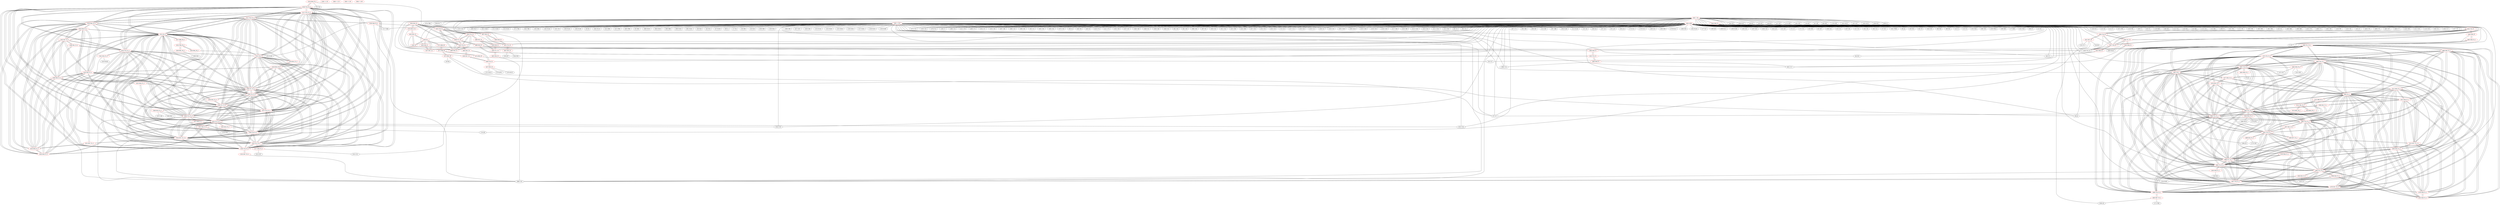 graph {
	434 [label="(434) R35_T2" color=red]
	455 [label="(455) T16_T1"]
	454 [label="(454) T15_T1"]
	469 [label="(469) R35_T1"]
	453 [label="(453) T14_T1"]
	456 [label="(456) T17_T1"]
	470 [label="(470) R35_T2_T"]
	435 [label="(435) R52_T1" color=red]
	438 [label="(438) D2"]
	439 [label="(439) C8"]
	470 [label="(470) R35_T2_T"]
	433 [label="(433) T22_T1"]
	436 [label="(436) R58_T1" color=red]
	437 [label="(437) R57_T1"]
	438 [label="(438) D2"]
	437 [label="(437) R57_T1" color=red]
	436 [label="(436) R58_T1"]
	438 [label="(438) D2"]
	438 [label="(438) D2" color=red]
	435 [label="(435) R52_T1"]
	439 [label="(439) C8"]
	436 [label="(436) R58_T1"]
	437 [label="(437) R57_T1"]
	473 [label="(473) R80_P3"]
	439 [label="(439) C8" color=red]
	438 [label="(438) D2"]
	435 [label="(435) R52_T1"]
	440 [label="(440) R36_T2" color=red]
	7 [label="(7) F3"]
	485 [label="(485) R39_T2_2"]
	445 [label="(445) T18_T2"]
	441 [label="(441) R37_T2" color=red]
	18 [label="(18) R3"]
	57 [label="(57) U1"]
	23 [label="(23) C11"]
	58 [label="(58) J5"]
	446 [label="(446) T19_T2"]
	442 [label="(442) R38_T2" color=red]
	40 [label="(40) U2"]
	44 [label="(44) R21"]
	447 [label="(447) T20_T2"]
	443 [label="(443) R39_T2" color=red]
	401 [label="(401) U17"]
	430 [label="(430) R145"]
	448 [label="(448) T21_T2"]
	444 [label="(444) R40_T2" color=red]
	433 [label="(433) T22_T1"]
	446 [label="(446) T19_T2"]
	445 [label="(445) T18_T2"]
	448 [label="(448) T21_T2"]
	447 [label="(447) T20_T2"]
	445 [label="(445) T18_T2" color=red]
	433 [label="(433) T22_T1"]
	446 [label="(446) T19_T2"]
	444 [label="(444) R40_T2"]
	448 [label="(448) T21_T2"]
	447 [label="(447) T20_T2"]
	440 [label="(440) R36_T2"]
	446 [label="(446) T19_T2" color=red]
	433 [label="(433) T22_T1"]
	445 [label="(445) T18_T2"]
	444 [label="(444) R40_T2"]
	448 [label="(448) T21_T2"]
	447 [label="(447) T20_T2"]
	441 [label="(441) R37_T2"]
	447 [label="(447) T20_T2" color=red]
	433 [label="(433) T22_T1"]
	446 [label="(446) T19_T2"]
	445 [label="(445) T18_T2"]
	444 [label="(444) R40_T2"]
	448 [label="(448) T21_T2"]
	442 [label="(442) R38_T2"]
	448 [label="(448) T21_T2" color=red]
	433 [label="(433) T22_T1"]
	446 [label="(446) T19_T2"]
	445 [label="(445) T18_T2"]
	444 [label="(444) R40_T2"]
	447 [label="(447) T20_T2"]
	443 [label="(443) R39_T2"]
	449 [label="(449) T10_T1" color=red]
	457 [label="(457) R23_T1"]
	465 [label="(465) R31_T1"]
	458 [label="(458) R27_T1"]
	450 [label="(450) T11_T1" color=red]
	462 [label="(462) R24_T1"]
	466 [label="(466) R32_T1"]
	459 [label="(459) R28_T1"]
	451 [label="(451) T12_T1" color=red]
	467 [label="(467) R33_T1"]
	460 [label="(460) R29_T1"]
	461 [label="(461) R25_T1"]
	452 [label="(452) T13_T1" color=red]
	464 [label="(464) R30_T1"]
	468 [label="(468) R34_T1"]
	463 [label="(463) R26_T1"]
	453 [label="(453) T14_T1" color=red]
	455 [label="(455) T16_T1"]
	454 [label="(454) T15_T1"]
	469 [label="(469) R35_T1"]
	456 [label="(456) T17_T1"]
	434 [label="(434) R35_T2"]
	465 [label="(465) R31_T1"]
	454 [label="(454) T15_T1" color=red]
	455 [label="(455) T16_T1"]
	469 [label="(469) R35_T1"]
	453 [label="(453) T14_T1"]
	456 [label="(456) T17_T1"]
	434 [label="(434) R35_T2"]
	466 [label="(466) R32_T1"]
	455 [label="(455) T16_T1" color=red]
	454 [label="(454) T15_T1"]
	469 [label="(469) R35_T1"]
	453 [label="(453) T14_T1"]
	456 [label="(456) T17_T1"]
	434 [label="(434) R35_T2"]
	467 [label="(467) R33_T1"]
	456 [label="(456) T17_T1" color=red]
	455 [label="(455) T16_T1"]
	454 [label="(454) T15_T1"]
	469 [label="(469) R35_T1"]
	453 [label="(453) T14_T1"]
	434 [label="(434) R35_T2"]
	468 [label="(468) R34_T1"]
	457 [label="(457) R23_T1" color=red]
	270 [label="(270) R122"]
	271 [label="(271) R125"]
	273 [label="(273) JP12"]
	449 [label="(449) T10_T1"]
	458 [label="(458) R27_T1" color=red]
	449 [label="(449) T10_T1"]
	465 [label="(465) R31_T1"]
	459 [label="(459) R28_T1" color=red]
	466 [label="(466) R32_T1"]
	450 [label="(450) T11_T1"]
	460 [label="(460) R29_T1" color=red]
	467 [label="(467) R33_T1"]
	451 [label="(451) T12_T1"]
	461 [label="(461) R25_T1" color=red]
	250 [label="(250) JP7"]
	244 [label="(244) R55"]
	451 [label="(451) T12_T1"]
	462 [label="(462) R24_T1" color=red]
	368 [label="(368) U16"]
	450 [label="(450) T11_T1"]
	463 [label="(463) R26_T1" color=red]
	398 [label="(398) U14"]
	401 [label="(401) U17"]
	452 [label="(452) T13_T1"]
	464 [label="(464) R30_T1" color=red]
	468 [label="(468) R34_T1"]
	452 [label="(452) T13_T1"]
	465 [label="(465) R31_T1" color=red]
	449 [label="(449) T10_T1"]
	458 [label="(458) R27_T1"]
	453 [label="(453) T14_T1"]
	466 [label="(466) R32_T1" color=red]
	454 [label="(454) T15_T1"]
	459 [label="(459) R28_T1"]
	450 [label="(450) T11_T1"]
	467 [label="(467) R33_T1" color=red]
	455 [label="(455) T16_T1"]
	460 [label="(460) R29_T1"]
	451 [label="(451) T12_T1"]
	468 [label="(468) R34_T1" color=red]
	456 [label="(456) T17_T1"]
	464 [label="(464) R30_T1"]
	452 [label="(452) T13_T1"]
	469 [label="(469) R35_T1" color=red]
	455 [label="(455) T16_T1"]
	454 [label="(454) T15_T1"]
	453 [label="(453) T14_T1"]
	456 [label="(456) T17_T1"]
	434 [label="(434) R35_T2"]
	470 [label="(470) R35_T2_T" color=red]
	435 [label="(435) R52_T1"]
	433 [label="(433) T22_T1"]
	434 [label="(434) R35_T2"]
	471 [label="(471) T80_P3" color=red]
	472 [label="(472) R81_P3"]
	474 [label="(474) R82_P3"]
	473 [label="(473) R80_P3"]
	472 [label="(472) R81_P3" color=red]
	58 [label="(58) J5"]
	19 [label="(19) R4"]
	57 [label="(57) U1"]
	471 [label="(471) T80_P3"]
	473 [label="(473) R80_P3" color=red]
	438 [label="(438) D2"]
	471 [label="(471) T80_P3"]
	474 [label="(474) R82_P3" color=red]
	24 [label="(24) C12"]
	471 [label="(471) T80_P3"]
	475 [label="(475) T22_T1_2" color=red]
	489 [label="(489) T20_T2_2"]
	487 [label="(487) T18_T2_2"]
	488 [label="(488) T19_T2_2"]
	490 [label="(490) T21_T2_2"]
	479 [label="(479) R57_T1_2"]
	480 [label="(480) D2_2"]
	492 [label="(492) T11_T1_2"]
	497 [label="(497) T16_T1_2"]
	498 [label="(498) T17_T1_2"]
	491 [label="(491) T10_T1_2"]
	493 [label="(493) T12_T1_2"]
	494 [label="(494) T13_T1_2"]
	495 [label="(495) T14_T1_2"]
	496 [label="(496) T15_T1_2"]
	481 [label="(481) C8_2"]
	486 [label="(486) R40_T2_2"]
	477 [label="(477) R52_T1_2"]
	476 [label="(476) R35_T2_2"]
	476 [label="(476) R35_T2_2" color=red]
	497 [label="(497) T16_T1_2"]
	496 [label="(496) T15_T1_2"]
	511 [label="(511) R35_T1_2"]
	495 [label="(495) T14_T1_2"]
	498 [label="(498) T17_T1_2"]
	477 [label="(477) R52_T1_2"]
	475 [label="(475) T22_T1_2"]
	477 [label="(477) R52_T1_2" color=red]
	480 [label="(480) D2_2"]
	481 [label="(481) C8_2"]
	476 [label="(476) R35_T2_2"]
	475 [label="(475) T22_T1_2"]
	478 [label="(478) R58_T1_2" color=red]
	479 [label="(479) R57_T1_2"]
	480 [label="(480) D2_2"]
	502 [label="(502) R29_T1_2"]
	511 [label="(511) R35_T1_2"]
	486 [label="(486) R40_T2_2"]
	506 [label="(506) R30_T1_2"]
	512 [label="(512) R27_T1_T_2"]
	501 [label="(501) R28_T1_2"]
	479 [label="(479) R57_T1_2" color=red]
	489 [label="(489) T20_T2_2"]
	487 [label="(487) T18_T2_2"]
	488 [label="(488) T19_T2_2"]
	490 [label="(490) T21_T2_2"]
	475 [label="(475) T22_T1_2"]
	480 [label="(480) D2_2"]
	492 [label="(492) T11_T1_2"]
	497 [label="(497) T16_T1_2"]
	498 [label="(498) T17_T1_2"]
	491 [label="(491) T10_T1_2"]
	493 [label="(493) T12_T1_2"]
	494 [label="(494) T13_T1_2"]
	495 [label="(495) T14_T1_2"]
	496 [label="(496) T15_T1_2"]
	481 [label="(481) C8_2"]
	478 [label="(478) R58_T1_2"]
	480 [label="(480) D2_2" color=red]
	489 [label="(489) T20_T2_2"]
	487 [label="(487) T18_T2_2"]
	488 [label="(488) T19_T2_2"]
	490 [label="(490) T21_T2_2"]
	479 [label="(479) R57_T1_2"]
	475 [label="(475) T22_T1_2"]
	492 [label="(492) T11_T1_2"]
	497 [label="(497) T16_T1_2"]
	498 [label="(498) T17_T1_2"]
	491 [label="(491) T10_T1_2"]
	493 [label="(493) T12_T1_2"]
	494 [label="(494) T13_T1_2"]
	495 [label="(495) T14_T1_2"]
	496 [label="(496) T15_T1_2"]
	481 [label="(481) C8_2"]
	477 [label="(477) R52_T1_2"]
	478 [label="(478) R58_T1_2"]
	502 [label="(502) R29_T1_2"]
	511 [label="(511) R35_T1_2"]
	486 [label="(486) R40_T2_2"]
	506 [label="(506) R30_T1_2"]
	512 [label="(512) R27_T1_T_2"]
	501 [label="(501) R28_T1_2"]
	515 [label="(515) R80_P3_2"]
	481 [label="(481) C8_2" color=red]
	489 [label="(489) T20_T2_2"]
	487 [label="(487) T18_T2_2"]
	488 [label="(488) T19_T2_2"]
	490 [label="(490) T21_T2_2"]
	479 [label="(479) R57_T1_2"]
	475 [label="(475) T22_T1_2"]
	480 [label="(480) D2_2"]
	492 [label="(492) T11_T1_2"]
	497 [label="(497) T16_T1_2"]
	498 [label="(498) T17_T1_2"]
	491 [label="(491) T10_T1_2"]
	493 [label="(493) T12_T1_2"]
	494 [label="(494) T13_T1_2"]
	495 [label="(495) T14_T1_2"]
	496 [label="(496) T15_T1_2"]
	477 [label="(477) R52_T1_2"]
	482 [label="(482) R36_T2_2" color=red]
	75 [label="(75) J3"]
	487 [label="(487) T18_T2_2"]
	483 [label="(483) R37_T2_2" color=red]
	171 [label="(171) TH5"]
	208 [label="(208) Q3"]
	488 [label="(488) T19_T2_2"]
	484 [label="(484) R38_T2_2" color=red]
	141 [label="(141) D20"]
	150 [label="(150) R157"]
	137 [label="(137) IC2"]
	368 [label="(368) U16"]
	489 [label="(489) T20_T2_2"]
	485 [label="(485) R39_T2_2" color=red]
	7 [label="(7) F3"]
	440 [label="(440) R36_T2"]
	490 [label="(490) T21_T2_2"]
	486 [label="(486) R40_T2_2" color=red]
	502 [label="(502) R29_T1_2"]
	511 [label="(511) R35_T1_2"]
	506 [label="(506) R30_T1_2"]
	480 [label="(480) D2_2"]
	478 [label="(478) R58_T1_2"]
	512 [label="(512) R27_T1_T_2"]
	501 [label="(501) R28_T1_2"]
	475 [label="(475) T22_T1_2"]
	488 [label="(488) T19_T2_2"]
	487 [label="(487) T18_T2_2"]
	490 [label="(490) T21_T2_2"]
	489 [label="(489) T20_T2_2"]
	487 [label="(487) T18_T2_2" color=red]
	489 [label="(489) T20_T2_2"]
	488 [label="(488) T19_T2_2"]
	490 [label="(490) T21_T2_2"]
	479 [label="(479) R57_T1_2"]
	475 [label="(475) T22_T1_2"]
	480 [label="(480) D2_2"]
	492 [label="(492) T11_T1_2"]
	497 [label="(497) T16_T1_2"]
	498 [label="(498) T17_T1_2"]
	491 [label="(491) T10_T1_2"]
	493 [label="(493) T12_T1_2"]
	494 [label="(494) T13_T1_2"]
	495 [label="(495) T14_T1_2"]
	496 [label="(496) T15_T1_2"]
	481 [label="(481) C8_2"]
	486 [label="(486) R40_T2_2"]
	482 [label="(482) R36_T2_2"]
	488 [label="(488) T19_T2_2" color=red]
	489 [label="(489) T20_T2_2"]
	487 [label="(487) T18_T2_2"]
	490 [label="(490) T21_T2_2"]
	479 [label="(479) R57_T1_2"]
	475 [label="(475) T22_T1_2"]
	480 [label="(480) D2_2"]
	492 [label="(492) T11_T1_2"]
	497 [label="(497) T16_T1_2"]
	498 [label="(498) T17_T1_2"]
	491 [label="(491) T10_T1_2"]
	493 [label="(493) T12_T1_2"]
	494 [label="(494) T13_T1_2"]
	495 [label="(495) T14_T1_2"]
	496 [label="(496) T15_T1_2"]
	481 [label="(481) C8_2"]
	486 [label="(486) R40_T2_2"]
	483 [label="(483) R37_T2_2"]
	489 [label="(489) T20_T2_2" color=red]
	487 [label="(487) T18_T2_2"]
	488 [label="(488) T19_T2_2"]
	490 [label="(490) T21_T2_2"]
	479 [label="(479) R57_T1_2"]
	475 [label="(475) T22_T1_2"]
	480 [label="(480) D2_2"]
	492 [label="(492) T11_T1_2"]
	497 [label="(497) T16_T1_2"]
	498 [label="(498) T17_T1_2"]
	491 [label="(491) T10_T1_2"]
	493 [label="(493) T12_T1_2"]
	494 [label="(494) T13_T1_2"]
	495 [label="(495) T14_T1_2"]
	496 [label="(496) T15_T1_2"]
	481 [label="(481) C8_2"]
	486 [label="(486) R40_T2_2"]
	484 [label="(484) R38_T2_2"]
	490 [label="(490) T21_T2_2" color=red]
	489 [label="(489) T20_T2_2"]
	487 [label="(487) T18_T2_2"]
	488 [label="(488) T19_T2_2"]
	479 [label="(479) R57_T1_2"]
	475 [label="(475) T22_T1_2"]
	480 [label="(480) D2_2"]
	492 [label="(492) T11_T1_2"]
	497 [label="(497) T16_T1_2"]
	498 [label="(498) T17_T1_2"]
	491 [label="(491) T10_T1_2"]
	493 [label="(493) T12_T1_2"]
	494 [label="(494) T13_T1_2"]
	495 [label="(495) T14_T1_2"]
	496 [label="(496) T15_T1_2"]
	481 [label="(481) C8_2"]
	486 [label="(486) R40_T2_2"]
	485 [label="(485) R39_T2_2"]
	491 [label="(491) T10_T1_2" color=red]
	489 [label="(489) T20_T2_2"]
	487 [label="(487) T18_T2_2"]
	488 [label="(488) T19_T2_2"]
	490 [label="(490) T21_T2_2"]
	479 [label="(479) R57_T1_2"]
	475 [label="(475) T22_T1_2"]
	480 [label="(480) D2_2"]
	492 [label="(492) T11_T1_2"]
	497 [label="(497) T16_T1_2"]
	498 [label="(498) T17_T1_2"]
	493 [label="(493) T12_T1_2"]
	494 [label="(494) T13_T1_2"]
	495 [label="(495) T14_T1_2"]
	496 [label="(496) T15_T1_2"]
	481 [label="(481) C8_2"]
	499 [label="(499) R23_T1_2"]
	507 [label="(507) R31_T1_2"]
	500 [label="(500) R27_T1_2"]
	492 [label="(492) T11_T1_2" color=red]
	489 [label="(489) T20_T2_2"]
	487 [label="(487) T18_T2_2"]
	488 [label="(488) T19_T2_2"]
	490 [label="(490) T21_T2_2"]
	479 [label="(479) R57_T1_2"]
	475 [label="(475) T22_T1_2"]
	480 [label="(480) D2_2"]
	497 [label="(497) T16_T1_2"]
	498 [label="(498) T17_T1_2"]
	491 [label="(491) T10_T1_2"]
	493 [label="(493) T12_T1_2"]
	494 [label="(494) T13_T1_2"]
	495 [label="(495) T14_T1_2"]
	496 [label="(496) T15_T1_2"]
	481 [label="(481) C8_2"]
	504 [label="(504) R24_T1_2"]
	508 [label="(508) R32_T1_2"]
	501 [label="(501) R28_T1_2"]
	493 [label="(493) T12_T1_2" color=red]
	489 [label="(489) T20_T2_2"]
	487 [label="(487) T18_T2_2"]
	488 [label="(488) T19_T2_2"]
	490 [label="(490) T21_T2_2"]
	479 [label="(479) R57_T1_2"]
	475 [label="(475) T22_T1_2"]
	480 [label="(480) D2_2"]
	492 [label="(492) T11_T1_2"]
	497 [label="(497) T16_T1_2"]
	498 [label="(498) T17_T1_2"]
	491 [label="(491) T10_T1_2"]
	494 [label="(494) T13_T1_2"]
	495 [label="(495) T14_T1_2"]
	496 [label="(496) T15_T1_2"]
	481 [label="(481) C8_2"]
	509 [label="(509) R33_T1_2"]
	502 [label="(502) R29_T1_2"]
	503 [label="(503) R25_T1_2"]
	494 [label="(494) T13_T1_2" color=red]
	489 [label="(489) T20_T2_2"]
	487 [label="(487) T18_T2_2"]
	488 [label="(488) T19_T2_2"]
	490 [label="(490) T21_T2_2"]
	479 [label="(479) R57_T1_2"]
	475 [label="(475) T22_T1_2"]
	480 [label="(480) D2_2"]
	492 [label="(492) T11_T1_2"]
	497 [label="(497) T16_T1_2"]
	498 [label="(498) T17_T1_2"]
	491 [label="(491) T10_T1_2"]
	493 [label="(493) T12_T1_2"]
	495 [label="(495) T14_T1_2"]
	496 [label="(496) T15_T1_2"]
	481 [label="(481) C8_2"]
	506 [label="(506) R30_T1_2"]
	510 [label="(510) R34_T1_2"]
	505 [label="(505) R26_T1_2"]
	495 [label="(495) T14_T1_2" color=red]
	489 [label="(489) T20_T2_2"]
	487 [label="(487) T18_T2_2"]
	488 [label="(488) T19_T2_2"]
	490 [label="(490) T21_T2_2"]
	479 [label="(479) R57_T1_2"]
	475 [label="(475) T22_T1_2"]
	480 [label="(480) D2_2"]
	492 [label="(492) T11_T1_2"]
	497 [label="(497) T16_T1_2"]
	498 [label="(498) T17_T1_2"]
	491 [label="(491) T10_T1_2"]
	493 [label="(493) T12_T1_2"]
	494 [label="(494) T13_T1_2"]
	496 [label="(496) T15_T1_2"]
	481 [label="(481) C8_2"]
	511 [label="(511) R35_T1_2"]
	476 [label="(476) R35_T2_2"]
	507 [label="(507) R31_T1_2"]
	496 [label="(496) T15_T1_2" color=red]
	489 [label="(489) T20_T2_2"]
	487 [label="(487) T18_T2_2"]
	488 [label="(488) T19_T2_2"]
	490 [label="(490) T21_T2_2"]
	479 [label="(479) R57_T1_2"]
	475 [label="(475) T22_T1_2"]
	480 [label="(480) D2_2"]
	492 [label="(492) T11_T1_2"]
	497 [label="(497) T16_T1_2"]
	498 [label="(498) T17_T1_2"]
	491 [label="(491) T10_T1_2"]
	493 [label="(493) T12_T1_2"]
	494 [label="(494) T13_T1_2"]
	495 [label="(495) T14_T1_2"]
	481 [label="(481) C8_2"]
	511 [label="(511) R35_T1_2"]
	476 [label="(476) R35_T2_2"]
	508 [label="(508) R32_T1_2"]
	497 [label="(497) T16_T1_2" color=red]
	489 [label="(489) T20_T2_2"]
	487 [label="(487) T18_T2_2"]
	488 [label="(488) T19_T2_2"]
	490 [label="(490) T21_T2_2"]
	479 [label="(479) R57_T1_2"]
	475 [label="(475) T22_T1_2"]
	480 [label="(480) D2_2"]
	492 [label="(492) T11_T1_2"]
	498 [label="(498) T17_T1_2"]
	491 [label="(491) T10_T1_2"]
	493 [label="(493) T12_T1_2"]
	494 [label="(494) T13_T1_2"]
	495 [label="(495) T14_T1_2"]
	496 [label="(496) T15_T1_2"]
	481 [label="(481) C8_2"]
	511 [label="(511) R35_T1_2"]
	476 [label="(476) R35_T2_2"]
	509 [label="(509) R33_T1_2"]
	498 [label="(498) T17_T1_2" color=red]
	489 [label="(489) T20_T2_2"]
	487 [label="(487) T18_T2_2"]
	488 [label="(488) T19_T2_2"]
	490 [label="(490) T21_T2_2"]
	479 [label="(479) R57_T1_2"]
	475 [label="(475) T22_T1_2"]
	480 [label="(480) D2_2"]
	492 [label="(492) T11_T1_2"]
	497 [label="(497) T16_T1_2"]
	491 [label="(491) T10_T1_2"]
	493 [label="(493) T12_T1_2"]
	494 [label="(494) T13_T1_2"]
	495 [label="(495) T14_T1_2"]
	496 [label="(496) T15_T1_2"]
	481 [label="(481) C8_2"]
	511 [label="(511) R35_T1_2"]
	476 [label="(476) R35_T2_2"]
	510 [label="(510) R34_T1_2"]
	499 [label="(499) R23_T1_2" color=red]
	173 [label="(173) TH7"]
	199 [label="(199) J13"]
	491 [label="(491) T10_T1_2"]
	500 [label="(500) R27_T1_2" color=red]
	491 [label="(491) T10_T1_2"]
	507 [label="(507) R31_T1_2"]
	512 [label="(512) R27_T1_T_2"]
	501 [label="(501) R28_T1_2" color=red]
	502 [label="(502) R29_T1_2"]
	511 [label="(511) R35_T1_2"]
	486 [label="(486) R40_T2_2"]
	506 [label="(506) R30_T1_2"]
	480 [label="(480) D2_2"]
	478 [label="(478) R58_T1_2"]
	512 [label="(512) R27_T1_T_2"]
	508 [label="(508) R32_T1_2"]
	492 [label="(492) T11_T1_2"]
	502 [label="(502) R29_T1_2" color=red]
	511 [label="(511) R35_T1_2"]
	486 [label="(486) R40_T2_2"]
	506 [label="(506) R30_T1_2"]
	480 [label="(480) D2_2"]
	478 [label="(478) R58_T1_2"]
	512 [label="(512) R27_T1_T_2"]
	501 [label="(501) R28_T1_2"]
	509 [label="(509) R33_T1_2"]
	493 [label="(493) T12_T1_2"]
	503 [label="(503) R25_T1_2" color=red]
	224 [label="(224) R165"]
	368 [label="(368) U16"]
	220 [label="(220) U27"]
	493 [label="(493) T12_T1_2"]
	504 [label="(504) R24_T1_2" color=red]
	268 [label="(268) R124"]
	274 [label="(274) JP11"]
	492 [label="(492) T11_T1_2"]
	505 [label="(505) R26_T1_2" color=red]
	34 [label="(34) R10"]
	368 [label="(368) U16"]
	494 [label="(494) T13_T1_2"]
	506 [label="(506) R30_T1_2" color=red]
	502 [label="(502) R29_T1_2"]
	511 [label="(511) R35_T1_2"]
	486 [label="(486) R40_T2_2"]
	480 [label="(480) D2_2"]
	478 [label="(478) R58_T1_2"]
	512 [label="(512) R27_T1_T_2"]
	501 [label="(501) R28_T1_2"]
	510 [label="(510) R34_T1_2"]
	494 [label="(494) T13_T1_2"]
	507 [label="(507) R31_T1_2" color=red]
	491 [label="(491) T10_T1_2"]
	500 [label="(500) R27_T1_2"]
	495 [label="(495) T14_T1_2"]
	508 [label="(508) R32_T1_2" color=red]
	496 [label="(496) T15_T1_2"]
	501 [label="(501) R28_T1_2"]
	492 [label="(492) T11_T1_2"]
	509 [label="(509) R33_T1_2" color=red]
	497 [label="(497) T16_T1_2"]
	502 [label="(502) R29_T1_2"]
	493 [label="(493) T12_T1_2"]
	510 [label="(510) R34_T1_2" color=red]
	498 [label="(498) T17_T1_2"]
	506 [label="(506) R30_T1_2"]
	494 [label="(494) T13_T1_2"]
	511 [label="(511) R35_T1_2" color=red]
	502 [label="(502) R29_T1_2"]
	486 [label="(486) R40_T2_2"]
	506 [label="(506) R30_T1_2"]
	480 [label="(480) D2_2"]
	478 [label="(478) R58_T1_2"]
	512 [label="(512) R27_T1_T_2"]
	501 [label="(501) R28_T1_2"]
	497 [label="(497) T16_T1_2"]
	496 [label="(496) T15_T1_2"]
	495 [label="(495) T14_T1_2"]
	498 [label="(498) T17_T1_2"]
	476 [label="(476) R35_T2_2"]
	512 [label="(512) R27_T1_T_2" color=red]
	502 [label="(502) R29_T1_2"]
	511 [label="(511) R35_T1_2"]
	486 [label="(486) R40_T2_2"]
	506 [label="(506) R30_T1_2"]
	480 [label="(480) D2_2"]
	478 [label="(478) R58_T1_2"]
	501 [label="(501) R28_T1_2"]
	500 [label="(500) R27_T1_2"]
	513 [label="(513) T80_P3_2" color=red]
	514 [label="(514) R81_P3_2"]
	516 [label="(516) R82_P3_2"]
	515 [label="(515) R80_P3_2"]
	514 [label="(514) R81_P3_2" color=red]
	57 [label="(57) U1"]
	513 [label="(513) T80_P3_2"]
	515 [label="(515) R80_P3_2" color=red]
	480 [label="(480) D2_2"]
	513 [label="(513) T80_P3_2"]
	516 [label="(516) R82_P3_2" color=red]
	58 [label="(58) J5"]
	513 [label="(513) T80_P3_2"]
	517 [label="(517) T22_T1_3" color=red]
	531 [label="(531) T20_T2_3"]
	529 [label="(529) T18_T2_3"]
	530 [label="(530) T19_T2_3"]
	532 [label="(532) T21_T2_3"]
	554 [label="(554) R57_T1_T_3"]
	522 [label="(522) D2_3"]
	534 [label="(534) T11_T1_3"]
	539 [label="(539) T16_T1_3"]
	540 [label="(540) T17_T1_3"]
	533 [label="(533) T10_T1_3"]
	535 [label="(535) T12_T1_3"]
	536 [label="(536) T13_T1_3"]
	537 [label="(537) T14_T1_3"]
	538 [label="(538) T15_T1_3"]
	523 [label="(523) C8_3"]
	528 [label="(528) R40_T2_3"]
	519 [label="(519) R52_T1_3"]
	518 [label="(518) R35_T2_3"]
	518 [label="(518) R35_T2_3" color=red]
	539 [label="(539) T16_T1_3"]
	538 [label="(538) T15_T1_3"]
	553 [label="(553) R35_T1_3"]
	537 [label="(537) T14_T1_3"]
	540 [label="(540) T17_T1_3"]
	519 [label="(519) R52_T1_3"]
	517 [label="(517) T22_T1_3"]
	519 [label="(519) R52_T1_3" color=red]
	522 [label="(522) D2_3"]
	523 [label="(523) C8_3"]
	518 [label="(518) R35_T2_3"]
	517 [label="(517) T22_T1_3"]
	520 [label="(520) R58_T1_3" color=red]
	521 [label="(521) R57_T1_3"]
	522 [label="(522) D2_3"]
	544 [label="(544) R29_T1_3"]
	553 [label="(553) R35_T1_3"]
	528 [label="(528) R40_T2_3"]
	548 [label="(548) R30_T1_3"]
	542 [label="(542) R27_T1_3"]
	543 [label="(543) R28_T1_3"]
	521 [label="(521) R57_T1_3" color=red]
	520 [label="(520) R58_T1_3"]
	522 [label="(522) D2_3"]
	554 [label="(554) R57_T1_T_3"]
	522 [label="(522) D2_3" color=red]
	531 [label="(531) T20_T2_3"]
	529 [label="(529) T18_T2_3"]
	530 [label="(530) T19_T2_3"]
	532 [label="(532) T21_T2_3"]
	554 [label="(554) R57_T1_T_3"]
	517 [label="(517) T22_T1_3"]
	534 [label="(534) T11_T1_3"]
	539 [label="(539) T16_T1_3"]
	540 [label="(540) T17_T1_3"]
	533 [label="(533) T10_T1_3"]
	535 [label="(535) T12_T1_3"]
	536 [label="(536) T13_T1_3"]
	537 [label="(537) T14_T1_3"]
	538 [label="(538) T15_T1_3"]
	523 [label="(523) C8_3"]
	519 [label="(519) R52_T1_3"]
	520 [label="(520) R58_T1_3"]
	521 [label="(521) R57_T1_3"]
	544 [label="(544) R29_T1_3"]
	553 [label="(553) R35_T1_3"]
	528 [label="(528) R40_T2_3"]
	548 [label="(548) R30_T1_3"]
	542 [label="(542) R27_T1_3"]
	543 [label="(543) R28_T1_3"]
	557 [label="(557) R80_P3_3"]
	523 [label="(523) C8_3" color=red]
	531 [label="(531) T20_T2_3"]
	529 [label="(529) T18_T2_3"]
	530 [label="(530) T19_T2_3"]
	532 [label="(532) T21_T2_3"]
	554 [label="(554) R57_T1_T_3"]
	517 [label="(517) T22_T1_3"]
	522 [label="(522) D2_3"]
	534 [label="(534) T11_T1_3"]
	539 [label="(539) T16_T1_3"]
	540 [label="(540) T17_T1_3"]
	533 [label="(533) T10_T1_3"]
	535 [label="(535) T12_T1_3"]
	536 [label="(536) T13_T1_3"]
	537 [label="(537) T14_T1_3"]
	538 [label="(538) T15_T1_3"]
	519 [label="(519) R52_T1_3"]
	524 [label="(524) R36_T2_3" color=red]
	70 [label="(70) C24"]
	101 [label="(101) U6"]
	529 [label="(529) T18_T2_3"]
	525 [label="(525) R37_T2_3" color=red]
	368 [label="(368) U16"]
	530 [label="(530) T19_T2_3"]
	526 [label="(526) R38_T2_3" color=red]
	117 [label="(117) R49"]
	110 [label="(110) U10"]
	368 [label="(368) U16"]
	531 [label="(531) T20_T2_3"]
	527 [label="(527) R39_T2_3" color=red]
	315 [label="(315) U21"]
	313 [label="(313) C97"]
	532 [label="(532) T21_T2_3"]
	528 [label="(528) R40_T2_3" color=red]
	544 [label="(544) R29_T1_3"]
	553 [label="(553) R35_T1_3"]
	548 [label="(548) R30_T1_3"]
	522 [label="(522) D2_3"]
	520 [label="(520) R58_T1_3"]
	542 [label="(542) R27_T1_3"]
	543 [label="(543) R28_T1_3"]
	517 [label="(517) T22_T1_3"]
	530 [label="(530) T19_T2_3"]
	529 [label="(529) T18_T2_3"]
	532 [label="(532) T21_T2_3"]
	531 [label="(531) T20_T2_3"]
	529 [label="(529) T18_T2_3" color=red]
	531 [label="(531) T20_T2_3"]
	530 [label="(530) T19_T2_3"]
	532 [label="(532) T21_T2_3"]
	554 [label="(554) R57_T1_T_3"]
	517 [label="(517) T22_T1_3"]
	522 [label="(522) D2_3"]
	534 [label="(534) T11_T1_3"]
	539 [label="(539) T16_T1_3"]
	540 [label="(540) T17_T1_3"]
	533 [label="(533) T10_T1_3"]
	535 [label="(535) T12_T1_3"]
	536 [label="(536) T13_T1_3"]
	537 [label="(537) T14_T1_3"]
	538 [label="(538) T15_T1_3"]
	523 [label="(523) C8_3"]
	528 [label="(528) R40_T2_3"]
	524 [label="(524) R36_T2_3"]
	530 [label="(530) T19_T2_3" color=red]
	531 [label="(531) T20_T2_3"]
	529 [label="(529) T18_T2_3"]
	532 [label="(532) T21_T2_3"]
	554 [label="(554) R57_T1_T_3"]
	517 [label="(517) T22_T1_3"]
	522 [label="(522) D2_3"]
	534 [label="(534) T11_T1_3"]
	539 [label="(539) T16_T1_3"]
	540 [label="(540) T17_T1_3"]
	533 [label="(533) T10_T1_3"]
	535 [label="(535) T12_T1_3"]
	536 [label="(536) T13_T1_3"]
	537 [label="(537) T14_T1_3"]
	538 [label="(538) T15_T1_3"]
	523 [label="(523) C8_3"]
	528 [label="(528) R40_T2_3"]
	525 [label="(525) R37_T2_3"]
	531 [label="(531) T20_T2_3" color=red]
	529 [label="(529) T18_T2_3"]
	530 [label="(530) T19_T2_3"]
	532 [label="(532) T21_T2_3"]
	554 [label="(554) R57_T1_T_3"]
	517 [label="(517) T22_T1_3"]
	522 [label="(522) D2_3"]
	534 [label="(534) T11_T1_3"]
	539 [label="(539) T16_T1_3"]
	540 [label="(540) T17_T1_3"]
	533 [label="(533) T10_T1_3"]
	535 [label="(535) T12_T1_3"]
	536 [label="(536) T13_T1_3"]
	537 [label="(537) T14_T1_3"]
	538 [label="(538) T15_T1_3"]
	523 [label="(523) C8_3"]
	528 [label="(528) R40_T2_3"]
	526 [label="(526) R38_T2_3"]
	532 [label="(532) T21_T2_3" color=red]
	531 [label="(531) T20_T2_3"]
	529 [label="(529) T18_T2_3"]
	530 [label="(530) T19_T2_3"]
	554 [label="(554) R57_T1_T_3"]
	517 [label="(517) T22_T1_3"]
	522 [label="(522) D2_3"]
	534 [label="(534) T11_T1_3"]
	539 [label="(539) T16_T1_3"]
	540 [label="(540) T17_T1_3"]
	533 [label="(533) T10_T1_3"]
	535 [label="(535) T12_T1_3"]
	536 [label="(536) T13_T1_3"]
	537 [label="(537) T14_T1_3"]
	538 [label="(538) T15_T1_3"]
	523 [label="(523) C8_3"]
	528 [label="(528) R40_T2_3"]
	527 [label="(527) R39_T2_3"]
	533 [label="(533) T10_T1_3" color=red]
	531 [label="(531) T20_T2_3"]
	529 [label="(529) T18_T2_3"]
	530 [label="(530) T19_T2_3"]
	532 [label="(532) T21_T2_3"]
	554 [label="(554) R57_T1_T_3"]
	517 [label="(517) T22_T1_3"]
	522 [label="(522) D2_3"]
	534 [label="(534) T11_T1_3"]
	539 [label="(539) T16_T1_3"]
	540 [label="(540) T17_T1_3"]
	535 [label="(535) T12_T1_3"]
	536 [label="(536) T13_T1_3"]
	537 [label="(537) T14_T1_3"]
	538 [label="(538) T15_T1_3"]
	523 [label="(523) C8_3"]
	541 [label="(541) R23_T1_3"]
	549 [label="(549) R31_T1_3"]
	542 [label="(542) R27_T1_3"]
	534 [label="(534) T11_T1_3" color=red]
	531 [label="(531) T20_T2_3"]
	529 [label="(529) T18_T2_3"]
	530 [label="(530) T19_T2_3"]
	532 [label="(532) T21_T2_3"]
	554 [label="(554) R57_T1_T_3"]
	517 [label="(517) T22_T1_3"]
	522 [label="(522) D2_3"]
	539 [label="(539) T16_T1_3"]
	540 [label="(540) T17_T1_3"]
	533 [label="(533) T10_T1_3"]
	535 [label="(535) T12_T1_3"]
	536 [label="(536) T13_T1_3"]
	537 [label="(537) T14_T1_3"]
	538 [label="(538) T15_T1_3"]
	523 [label="(523) C8_3"]
	546 [label="(546) R24_T1_3"]
	550 [label="(550) R32_T1_3"]
	543 [label="(543) R28_T1_3"]
	535 [label="(535) T12_T1_3" color=red]
	531 [label="(531) T20_T2_3"]
	529 [label="(529) T18_T2_3"]
	530 [label="(530) T19_T2_3"]
	532 [label="(532) T21_T2_3"]
	554 [label="(554) R57_T1_T_3"]
	517 [label="(517) T22_T1_3"]
	522 [label="(522) D2_3"]
	534 [label="(534) T11_T1_3"]
	539 [label="(539) T16_T1_3"]
	540 [label="(540) T17_T1_3"]
	533 [label="(533) T10_T1_3"]
	536 [label="(536) T13_T1_3"]
	537 [label="(537) T14_T1_3"]
	538 [label="(538) T15_T1_3"]
	523 [label="(523) C8_3"]
	551 [label="(551) R33_T1_3"]
	544 [label="(544) R29_T1_3"]
	545 [label="(545) R25_T1_3"]
	536 [label="(536) T13_T1_3" color=red]
	531 [label="(531) T20_T2_3"]
	529 [label="(529) T18_T2_3"]
	530 [label="(530) T19_T2_3"]
	532 [label="(532) T21_T2_3"]
	554 [label="(554) R57_T1_T_3"]
	517 [label="(517) T22_T1_3"]
	522 [label="(522) D2_3"]
	534 [label="(534) T11_T1_3"]
	539 [label="(539) T16_T1_3"]
	540 [label="(540) T17_T1_3"]
	533 [label="(533) T10_T1_3"]
	535 [label="(535) T12_T1_3"]
	537 [label="(537) T14_T1_3"]
	538 [label="(538) T15_T1_3"]
	523 [label="(523) C8_3"]
	548 [label="(548) R30_T1_3"]
	552 [label="(552) R34_T1_3"]
	547 [label="(547) R26_T1_3"]
	537 [label="(537) T14_T1_3" color=red]
	531 [label="(531) T20_T2_3"]
	529 [label="(529) T18_T2_3"]
	530 [label="(530) T19_T2_3"]
	532 [label="(532) T21_T2_3"]
	554 [label="(554) R57_T1_T_3"]
	517 [label="(517) T22_T1_3"]
	522 [label="(522) D2_3"]
	534 [label="(534) T11_T1_3"]
	539 [label="(539) T16_T1_3"]
	540 [label="(540) T17_T1_3"]
	533 [label="(533) T10_T1_3"]
	535 [label="(535) T12_T1_3"]
	536 [label="(536) T13_T1_3"]
	538 [label="(538) T15_T1_3"]
	523 [label="(523) C8_3"]
	553 [label="(553) R35_T1_3"]
	518 [label="(518) R35_T2_3"]
	549 [label="(549) R31_T1_3"]
	538 [label="(538) T15_T1_3" color=red]
	531 [label="(531) T20_T2_3"]
	529 [label="(529) T18_T2_3"]
	530 [label="(530) T19_T2_3"]
	532 [label="(532) T21_T2_3"]
	554 [label="(554) R57_T1_T_3"]
	517 [label="(517) T22_T1_3"]
	522 [label="(522) D2_3"]
	534 [label="(534) T11_T1_3"]
	539 [label="(539) T16_T1_3"]
	540 [label="(540) T17_T1_3"]
	533 [label="(533) T10_T1_3"]
	535 [label="(535) T12_T1_3"]
	536 [label="(536) T13_T1_3"]
	537 [label="(537) T14_T1_3"]
	523 [label="(523) C8_3"]
	553 [label="(553) R35_T1_3"]
	518 [label="(518) R35_T2_3"]
	550 [label="(550) R32_T1_3"]
	539 [label="(539) T16_T1_3" color=red]
	531 [label="(531) T20_T2_3"]
	529 [label="(529) T18_T2_3"]
	530 [label="(530) T19_T2_3"]
	532 [label="(532) T21_T2_3"]
	554 [label="(554) R57_T1_T_3"]
	517 [label="(517) T22_T1_3"]
	522 [label="(522) D2_3"]
	534 [label="(534) T11_T1_3"]
	540 [label="(540) T17_T1_3"]
	533 [label="(533) T10_T1_3"]
	535 [label="(535) T12_T1_3"]
	536 [label="(536) T13_T1_3"]
	537 [label="(537) T14_T1_3"]
	538 [label="(538) T15_T1_3"]
	523 [label="(523) C8_3"]
	553 [label="(553) R35_T1_3"]
	518 [label="(518) R35_T2_3"]
	551 [label="(551) R33_T1_3"]
	540 [label="(540) T17_T1_3" color=red]
	531 [label="(531) T20_T2_3"]
	529 [label="(529) T18_T2_3"]
	530 [label="(530) T19_T2_3"]
	532 [label="(532) T21_T2_3"]
	554 [label="(554) R57_T1_T_3"]
	517 [label="(517) T22_T1_3"]
	522 [label="(522) D2_3"]
	534 [label="(534) T11_T1_3"]
	539 [label="(539) T16_T1_3"]
	533 [label="(533) T10_T1_3"]
	535 [label="(535) T12_T1_3"]
	536 [label="(536) T13_T1_3"]
	537 [label="(537) T14_T1_3"]
	538 [label="(538) T15_T1_3"]
	523 [label="(523) C8_3"]
	553 [label="(553) R35_T1_3"]
	518 [label="(518) R35_T2_3"]
	552 [label="(552) R34_T1_3"]
	541 [label="(541) R23_T1_3" color=red]
	368 [label="(368) U16"]
	310 [label="(310) R148"]
	533 [label="(533) T10_T1_3"]
	542 [label="(542) R27_T1_3" color=red]
	544 [label="(544) R29_T1_3"]
	553 [label="(553) R35_T1_3"]
	528 [label="(528) R40_T2_3"]
	548 [label="(548) R30_T1_3"]
	522 [label="(522) D2_3"]
	520 [label="(520) R58_T1_3"]
	543 [label="(543) R28_T1_3"]
	533 [label="(533) T10_T1_3"]
	549 [label="(549) R31_T1_3"]
	543 [label="(543) R28_T1_3" color=red]
	544 [label="(544) R29_T1_3"]
	553 [label="(553) R35_T1_3"]
	528 [label="(528) R40_T2_3"]
	548 [label="(548) R30_T1_3"]
	522 [label="(522) D2_3"]
	520 [label="(520) R58_T1_3"]
	542 [label="(542) R27_T1_3"]
	550 [label="(550) R32_T1_3"]
	534 [label="(534) T11_T1_3"]
	544 [label="(544) R29_T1_3" color=red]
	553 [label="(553) R35_T1_3"]
	528 [label="(528) R40_T2_3"]
	548 [label="(548) R30_T1_3"]
	522 [label="(522) D2_3"]
	520 [label="(520) R58_T1_3"]
	542 [label="(542) R27_T1_3"]
	543 [label="(543) R28_T1_3"]
	551 [label="(551) R33_T1_3"]
	535 [label="(535) T12_T1_3"]
	545 [label="(545) R25_T1_3" color=red]
	119 [label="(119) FB15"]
	114 [label="(114) J6"]
	535 [label="(535) T12_T1_3"]
	546 [label="(546) R24_T1_3" color=red]
	368 [label="(368) U16"]
	236 [label="(236) R54"]
	237 [label="(237) C39"]
	534 [label="(534) T11_T1_3"]
	547 [label="(547) R26_T1_3" color=red]
	324 [label="(324) U20"]
	368 [label="(368) U16"]
	325 [label="(325) U24"]
	536 [label="(536) T13_T1_3"]
	548 [label="(548) R30_T1_3" color=red]
	544 [label="(544) R29_T1_3"]
	553 [label="(553) R35_T1_3"]
	528 [label="(528) R40_T2_3"]
	522 [label="(522) D2_3"]
	520 [label="(520) R58_T1_3"]
	542 [label="(542) R27_T1_3"]
	543 [label="(543) R28_T1_3"]
	552 [label="(552) R34_T1_3"]
	536 [label="(536) T13_T1_3"]
	549 [label="(549) R31_T1_3" color=red]
	533 [label="(533) T10_T1_3"]
	542 [label="(542) R27_T1_3"]
	537 [label="(537) T14_T1_3"]
	550 [label="(550) R32_T1_3" color=red]
	538 [label="(538) T15_T1_3"]
	543 [label="(543) R28_T1_3"]
	534 [label="(534) T11_T1_3"]
	551 [label="(551) R33_T1_3" color=red]
	539 [label="(539) T16_T1_3"]
	544 [label="(544) R29_T1_3"]
	535 [label="(535) T12_T1_3"]
	552 [label="(552) R34_T1_3" color=red]
	540 [label="(540) T17_T1_3"]
	548 [label="(548) R30_T1_3"]
	536 [label="(536) T13_T1_3"]
	553 [label="(553) R35_T1_3" color=red]
	544 [label="(544) R29_T1_3"]
	528 [label="(528) R40_T2_3"]
	548 [label="(548) R30_T1_3"]
	522 [label="(522) D2_3"]
	520 [label="(520) R58_T1_3"]
	542 [label="(542) R27_T1_3"]
	543 [label="(543) R28_T1_3"]
	539 [label="(539) T16_T1_3"]
	538 [label="(538) T15_T1_3"]
	537 [label="(537) T14_T1_3"]
	540 [label="(540) T17_T1_3"]
	518 [label="(518) R35_T2_3"]
	554 [label="(554) R57_T1_T_3" color=red]
	531 [label="(531) T20_T2_3"]
	529 [label="(529) T18_T2_3"]
	530 [label="(530) T19_T2_3"]
	532 [label="(532) T21_T2_3"]
	517 [label="(517) T22_T1_3"]
	522 [label="(522) D2_3"]
	534 [label="(534) T11_T1_3"]
	539 [label="(539) T16_T1_3"]
	540 [label="(540) T17_T1_3"]
	533 [label="(533) T10_T1_3"]
	535 [label="(535) T12_T1_3"]
	536 [label="(536) T13_T1_3"]
	537 [label="(537) T14_T1_3"]
	538 [label="(538) T15_T1_3"]
	523 [label="(523) C8_3"]
	521 [label="(521) R57_T1_3"]
	555 [label="(555) T80_P3_3" color=red]
	556 [label="(556) R81_P3_3"]
	558 [label="(558) R82_P3_3"]
	557 [label="(557) R80_P3_3"]
	556 [label="(556) R81_P3_3" color=red]
	198 [label="(198) D34"]
	555 [label="(555) T80_P3_3"]
	557 [label="(557) R80_P3_3" color=red]
	522 [label="(522) D2_3"]
	555 [label="(555) T80_P3_3"]
	558 [label="(558) R82_P3_3" color=red]
	195 [label="(195) R136"]
	555 [label="(555) T80_P3_3"]
	559 [label="(559) +1.5V" color=red]
	560 [label="(560) +1.2V" color=red]
	561 [label="(561) +5V" color=red]
	342 [label="(342) D5"]
	196 [label="(196) R137"]
	195 [label="(195) R136"]
	205 [label="(205) C100"]
	339 [label="(339) ZA14"]
	228 [label="(228) K1"]
	225 [label="(225) K2"]
	226 [label="(226) K4"]
	227 [label="(227) K3"]
	175 [label="(175) D30"]
	223 [label="(223) C104"]
	181 [label="(181) D31"]
	76 [label="(76) R32"]
	67 [label="(67) D8"]
	220 [label="(220) U27"]
	219 [label="(219) U29"]
	218 [label="(218) C103"]
	217 [label="(217) C94"]
	216 [label="(216) C89"]
	215 [label="(215) C102"]
	222 [label="(222) U23"]
	64 [label="(64) R33"]
	178 [label="(178) D28"]
	191 [label="(191) R133"]
	167 [label="(167) D27"]
	211 [label="(211) C101"]
	212 [label="(212) C83"]
	62 [label="(62) U5"]
	63 [label="(63) C22"]
	221 [label="(221) U28"]
	193 [label="(193) R134"]
	338 [label="(338) R22"]
	329 [label="(329) L2"]
	374 [label="(374) TH9"]
	115 [label="(115) C33"]
	110 [label="(110) U10"]
	334 [label="(334) D1"]
	95 [label="(95) C21"]
	326 [label="(326) U4"]
	332 [label="(332) C17"]
	327 [label="(327) U3"]
	460 [label="(460) R29_T1"]
	469 [label="(469) R35_T1"]
	444 [label="(444) R40_T2"]
	464 [label="(464) R30_T1"]
	438 [label="(438) D2"]
	436 [label="(436) R58_T1"]
	458 [label="(458) R27_T1"]
	459 [label="(459) R28_T1"]
	562 [label="(562) +3.3V" color=red]
	350 [label="(350) C53"]
	351 [label="(351) C54"]
	308 [label="(308) C66"]
	425 [label="(425) C99"]
	424 [label="(424) C98"]
	427 [label="(427) D47"]
	428 [label="(428) D49"]
	368 [label="(368) U16"]
	347 [label="(347) C50"]
	352 [label="(352) C55"]
	333 [label="(333) C18"]
	153 [label="(153) R154"]
	154 [label="(154) R163"]
	155 [label="(155) R164"]
	156 [label="(156) R162"]
	157 [label="(157) R161"]
	158 [label="(158) R153"]
	325 [label="(325) U24"]
	159 [label="(159) R160"]
	160 [label="(160) R147"]
	161 [label="(161) R146"]
	74 [label="(74) C23"]
	150 [label="(150) R157"]
	151 [label="(151) R156"]
	152 [label="(152) R155"]
	317 [label="(317) U12"]
	323 [label="(323) C45"]
	319 [label="(319) U13"]
	318 [label="(318) C19"]
	372 [label="(372) U22"]
	324 [label="(324) U20"]
	320 [label="(320) C20"]
	373 [label="(373) TH8"]
	379 [label="(379) P14"]
	340 [label="(340) FB6"]
	165 [label="(165) R64"]
	315 [label="(315) U21"]
	162 [label="(162) R144"]
	163 [label="(163) R143"]
	164 [label="(164) R138"]
	101 [label="(101) U6"]
	109 [label="(109) U7"]
	16 [label="(16) R2"]
	345 [label="(345) R110"]
	414 [label="(414) R98"]
	415 [label="(415) FB8"]
	401 [label="(401) U17"]
	403 [label="(403) FB9"]
	55 [label="(55) R92"]
	369 [label="(369) U25"]
	57 [label="(57) U1"]
	412 [label="(412) C76"]
	409 [label="(409) C73"]
	354 [label="(354) C57"]
	353 [label="(353) C56"]
	387 [label="(387) C90"]
	386 [label="(386) U19"]
	389 [label="(389) R103"]
	364 [label="(364) R100"]
	363 [label="(363) R99"]
	360 [label="(360) C82"]
	390 [label="(390) R102"]
	391 [label="(391) R101"]
	28 [label="(28) R18"]
	30 [label="(30) C15"]
	392 [label="(392) C62"]
	393 [label="(393) C61"]
	117 [label="(117) R49"]
	370 [label="(370) U26"]
	39 [label="(39) C4"]
	44 [label="(44) R21"]
	42 [label="(42) R15"]
	47 [label="(47) R139"]
	48 [label="(48) C63"]
	49 [label="(49) C9"]
	59 [label="(59) L1"]
	17 [label="(17) R1"]
	410 [label="(410) C74"]
	411 [label="(411) C75"]
	50 [label="(50) R95"]
	40 [label="(40) U2"]
	43 [label="(43) R16"]
	355 [label="(355) C58"]
	357 [label="(357) C47"]
	398 [label="(398) U14"]
	346 [label="(346) C49"]
	348 [label="(348) C51"]
	356 [label="(356) C48"]
	359 [label="(359) R90"]
	100 [label="(100) R34"]
	326 [label="(326) U4"]
	349 [label="(349) C52"]
	83 [label="(83) C28"]
	82 [label="(82) C29"]
	366 [label="(366) C85"]
	367 [label="(367) P4"]
	563 [label="(563) +1.0V" color=red]
	564 [label="(564) +1.8V" color=red]
	565 [label="(565) GND" color=red]
	125 [label="(125) IC1"]
	379 [label="(379) P14"]
	12 [label="(12) C8"]
	11 [label="(11) C7"]
	137 [label="(137) IC2"]
	368 [label="(368) U16"]
	57 [label="(57) U1"]
	115 [label="(115) C33"]
	114 [label="(114) J6"]
	371 [label="(371) SW1"]
	116 [label="(116) FB1"]
	58 [label="(58) J5"]
	370 [label="(370) U26"]
	46 [label="(46) C1"]
	45 [label="(45) C5"]
	118 [label="(118) R48"]
	369 [label="(369) U25"]
	60 [label="(60) R25"]
	112 [label="(112) C31"]
	53 [label="(53) R31"]
	52 [label="(52) R81"]
	113 [label="(113) C32"]
	51 [label="(51) R91"]
	367 [label="(367) P4"]
	366 [label="(366) C85"]
	346 [label="(346) C49"]
	353 [label="(353) C56"]
	48 [label="(48) C63"]
	49 [label="(49) C9"]
	380 [label="(380) P1"]
	61 [label="(61) C64"]
	352 [label="(352) C55"]
	351 [label="(351) C54"]
	350 [label="(350) C53"]
	349 [label="(349) C52"]
	348 [label="(348) C51"]
	347 [label="(347) C50"]
	110 [label="(110) U10"]
	111 [label="(111) U9"]
	39 [label="(39) C4"]
	40 [label="(40) U2"]
	358 [label="(358) C69"]
	357 [label="(357) C47"]
	356 [label="(356) C48"]
	355 [label="(355) C58"]
	354 [label="(354) C57"]
	362 [label="(362) R93"]
	361 [label="(361) R94"]
	360 [label="(360) C82"]
	432 [label="(432) X1"]
	401 [label="(401) U17"]
	400 [label="(400) R88"]
	399 [label="(399) R89"]
	424 [label="(424) C98"]
	425 [label="(425) C99"]
	423 [label="(423) C79"]
	410 [label="(410) C74"]
	409 [label="(409) C73"]
	408 [label="(408) C72"]
	402 [label="(402) C80"]
	411 [label="(411) C75"]
	418 [label="(418) FB7"]
	422 [label="(422) C81"]
	421 [label="(421) J7"]
	420 [label="(420) C78"]
	406 [label="(406) C70"]
	405 [label="(405) C67"]
	404 [label="(404) C77"]
	419 [label="(419) C68"]
	412 [label="(412) C76"]
	407 [label="(407) C71"]
	387 [label="(387) C90"]
	395 [label="(395) R85"]
	386 [label="(386) U19"]
	396 [label="(396) R87"]
	398 [label="(398) U14"]
	413 [label="(413) R97"]
	393 [label="(393) C61"]
	392 [label="(392) C62"]
	397 [label="(397) R86"]
	206 [label="(206) R108"]
	208 [label="(208) Q3"]
	213 [label="(213) R158"]
	212 [label="(212) C83"]
	211 [label="(211) C101"]
	210 [label="(210) Q5"]
	209 [label="(209) Q4"]
	207 [label="(207) Q2"]
	223 [label="(223) C104"]
	222 [label="(222) U23"]
	221 [label="(221) U28"]
	220 [label="(220) U27"]
	219 [label="(219) U29"]
	218 [label="(218) C103"]
	217 [label="(217) C94"]
	216 [label="(216) C89"]
	215 [label="(215) C102"]
	224 [label="(224) R165"]
	201 [label="(201) J10"]
	204 [label="(204) J14"]
	199 [label="(199) J13"]
	174 [label="(174) Q11"]
	176 [label="(176) R115"]
	205 [label="(205) C100"]
	180 [label="(180) Q12"]
	190 [label="(190) D36"]
	179 [label="(179) R112"]
	189 [label="(189) D33"]
	182 [label="(182) R116"]
	177 [label="(177) Q7"]
	166 [label="(166) Q6"]
	168 [label="(168) R111"]
	372 [label="(372) U22"]
	169 [label="(169) R106"]
	185 [label="(185) D21"]
	187 [label="(187) D22"]
	326 [label="(326) U4"]
	327 [label="(327) U3"]
	328 [label="(328) C16"]
	343 [label="(343) J18"]
	83 [label="(83) C28"]
	82 [label="(82) C29"]
	95 [label="(95) C21"]
	109 [label="(109) U7"]
	74 [label="(74) C23"]
	81 [label="(81) R47"]
	73 [label="(73) C27"]
	72 [label="(72) C25"]
	93 [label="(93) R36"]
	92 [label="(92) R37"]
	325 [label="(325) U24"]
	336 [label="(336) ZA1"]
	25 [label="(25) C13"]
	24 [label="(24) C12"]
	337 [label="(337) D4"]
	23 [label="(23) C11"]
	339 [label="(339) ZA14"]
	22 [label="(22) C10"]
	331 [label="(331) D3"]
	26 [label="(26) C14"]
	27 [label="(27) R17"]
	341 [label="(341) FB20"]
	85 [label="(85) J4"]
	29 [label="(29) R19"]
	84 [label="(84) U8"]
	30 [label="(30) C15"]
	344 [label="(344) D25"]
	98 [label="(98) R40"]
	99 [label="(99) R41"]
	332 [label="(332) C17"]
	14 [label="(14) C2"]
	323 [label="(323) C45"]
	63 [label="(63) C22"]
	333 [label="(333) C18"]
	324 [label="(324) U20"]
	15 [label="(15) C3"]
	317 [label="(317) U12"]
	322 [label="(322) R24"]
	62 [label="(62) U5"]
	320 [label="(320) C20"]
	88 [label="(88) C30"]
	103 [label="(103) FB14"]
	66 [label="(66) R38"]
	319 [label="(319) U13"]
	77 [label="(77) R39"]
	101 [label="(101) U6"]
	321 [label="(321) R23"]
	318 [label="(318) C19"]
	69 [label="(69) D7"]
	13 [label="(13) C6"]
	447 [label="(447) T20_T2"]
	445 [label="(445) T18_T2"]
	446 [label="(446) T19_T2"]
	448 [label="(448) T21_T2"]
	437 [label="(437) R57_T1"]
	433 [label="(433) T22_T1"]
	438 [label="(438) D2"]
	450 [label="(450) T11_T1"]
	455 [label="(455) T16_T1"]
	456 [label="(456) T17_T1"]
	449 [label="(449) T10_T1"]
	451 [label="(451) T12_T1"]
	452 [label="(452) T13_T1"]
	453 [label="(453) T14_T1"]
	454 [label="(454) T15_T1"]
	439 [label="(439) C8"]
	434 -- 455
	434 -- 454
	434 -- 469
	434 -- 453
	434 -- 456
	434 -- 470
	435 -- 438
	435 -- 439
	435 -- 470
	435 -- 433
	436 -- 437
	436 -- 438
	437 -- 436
	437 -- 438
	438 -- 435
	438 -- 439
	438 -- 436
	438 -- 437
	438 -- 473
	439 -- 438
	439 -- 435
	440 -- 7
	440 -- 485
	440 -- 445
	441 -- 18
	441 -- 57
	441 -- 23
	441 -- 58
	441 -- 446
	442 -- 40
	442 -- 44
	442 -- 447
	443 -- 401
	443 -- 430
	443 -- 448
	444 -- 433
	444 -- 446
	444 -- 445
	444 -- 448
	444 -- 447
	445 -- 433
	445 -- 446
	445 -- 444
	445 -- 448
	445 -- 447
	445 -- 440
	446 -- 433
	446 -- 445
	446 -- 444
	446 -- 448
	446 -- 447
	446 -- 441
	447 -- 433
	447 -- 446
	447 -- 445
	447 -- 444
	447 -- 448
	447 -- 442
	448 -- 433
	448 -- 446
	448 -- 445
	448 -- 444
	448 -- 447
	448 -- 443
	449 -- 457
	449 -- 465
	449 -- 458
	450 -- 462
	450 -- 466
	450 -- 459
	451 -- 467
	451 -- 460
	451 -- 461
	452 -- 464
	452 -- 468
	452 -- 463
	453 -- 455
	453 -- 454
	453 -- 469
	453 -- 456
	453 -- 434
	453 -- 465
	454 -- 455
	454 -- 469
	454 -- 453
	454 -- 456
	454 -- 434
	454 -- 466
	455 -- 454
	455 -- 469
	455 -- 453
	455 -- 456
	455 -- 434
	455 -- 467
	456 -- 455
	456 -- 454
	456 -- 469
	456 -- 453
	456 -- 434
	456 -- 468
	457 -- 270
	457 -- 271
	457 -- 273
	457 -- 449
	458 -- 449
	458 -- 465
	459 -- 466
	459 -- 450
	460 -- 467
	460 -- 451
	461 -- 250
	461 -- 244
	461 -- 451
	462 -- 368
	462 -- 450
	463 -- 398
	463 -- 401
	463 -- 452
	464 -- 468
	464 -- 452
	465 -- 449
	465 -- 458
	465 -- 453
	466 -- 454
	466 -- 459
	466 -- 450
	467 -- 455
	467 -- 460
	467 -- 451
	468 -- 456
	468 -- 464
	468 -- 452
	469 -- 455
	469 -- 454
	469 -- 453
	469 -- 456
	469 -- 434
	470 -- 435
	470 -- 433
	470 -- 434
	471 -- 472
	471 -- 474
	471 -- 473
	472 -- 58
	472 -- 19
	472 -- 57
	472 -- 471
	473 -- 438
	473 -- 471
	474 -- 24
	474 -- 471
	475 -- 489
	475 -- 487
	475 -- 488
	475 -- 490
	475 -- 479
	475 -- 480
	475 -- 492
	475 -- 497
	475 -- 498
	475 -- 491
	475 -- 493
	475 -- 494
	475 -- 495
	475 -- 496
	475 -- 481
	475 -- 486
	475 -- 477
	475 -- 476
	476 -- 497
	476 -- 496
	476 -- 511
	476 -- 495
	476 -- 498
	476 -- 477
	476 -- 475
	477 -- 480
	477 -- 481
	477 -- 476
	477 -- 475
	478 -- 479
	478 -- 480
	478 -- 502
	478 -- 511
	478 -- 486
	478 -- 506
	478 -- 512
	478 -- 501
	479 -- 489
	479 -- 487
	479 -- 488
	479 -- 490
	479 -- 475
	479 -- 480
	479 -- 492
	479 -- 497
	479 -- 498
	479 -- 491
	479 -- 493
	479 -- 494
	479 -- 495
	479 -- 496
	479 -- 481
	479 -- 478
	480 -- 489
	480 -- 487
	480 -- 488
	480 -- 490
	480 -- 479
	480 -- 475
	480 -- 492
	480 -- 497
	480 -- 498
	480 -- 491
	480 -- 493
	480 -- 494
	480 -- 495
	480 -- 496
	480 -- 481
	480 -- 477
	480 -- 478
	480 -- 502
	480 -- 511
	480 -- 486
	480 -- 506
	480 -- 512
	480 -- 501
	480 -- 515
	481 -- 489
	481 -- 487
	481 -- 488
	481 -- 490
	481 -- 479
	481 -- 475
	481 -- 480
	481 -- 492
	481 -- 497
	481 -- 498
	481 -- 491
	481 -- 493
	481 -- 494
	481 -- 495
	481 -- 496
	481 -- 477
	482 -- 75
	482 -- 487
	483 -- 171
	483 -- 208
	483 -- 488
	484 -- 141
	484 -- 150
	484 -- 137
	484 -- 368
	484 -- 489
	485 -- 7
	485 -- 440
	485 -- 490
	486 -- 502
	486 -- 511
	486 -- 506
	486 -- 480
	486 -- 478
	486 -- 512
	486 -- 501
	486 -- 475
	486 -- 488
	486 -- 487
	486 -- 490
	486 -- 489
	487 -- 489
	487 -- 488
	487 -- 490
	487 -- 479
	487 -- 475
	487 -- 480
	487 -- 492
	487 -- 497
	487 -- 498
	487 -- 491
	487 -- 493
	487 -- 494
	487 -- 495
	487 -- 496
	487 -- 481
	487 -- 486
	487 -- 482
	488 -- 489
	488 -- 487
	488 -- 490
	488 -- 479
	488 -- 475
	488 -- 480
	488 -- 492
	488 -- 497
	488 -- 498
	488 -- 491
	488 -- 493
	488 -- 494
	488 -- 495
	488 -- 496
	488 -- 481
	488 -- 486
	488 -- 483
	489 -- 487
	489 -- 488
	489 -- 490
	489 -- 479
	489 -- 475
	489 -- 480
	489 -- 492
	489 -- 497
	489 -- 498
	489 -- 491
	489 -- 493
	489 -- 494
	489 -- 495
	489 -- 496
	489 -- 481
	489 -- 486
	489 -- 484
	490 -- 489
	490 -- 487
	490 -- 488
	490 -- 479
	490 -- 475
	490 -- 480
	490 -- 492
	490 -- 497
	490 -- 498
	490 -- 491
	490 -- 493
	490 -- 494
	490 -- 495
	490 -- 496
	490 -- 481
	490 -- 486
	490 -- 485
	491 -- 489
	491 -- 487
	491 -- 488
	491 -- 490
	491 -- 479
	491 -- 475
	491 -- 480
	491 -- 492
	491 -- 497
	491 -- 498
	491 -- 493
	491 -- 494
	491 -- 495
	491 -- 496
	491 -- 481
	491 -- 499
	491 -- 507
	491 -- 500
	492 -- 489
	492 -- 487
	492 -- 488
	492 -- 490
	492 -- 479
	492 -- 475
	492 -- 480
	492 -- 497
	492 -- 498
	492 -- 491
	492 -- 493
	492 -- 494
	492 -- 495
	492 -- 496
	492 -- 481
	492 -- 504
	492 -- 508
	492 -- 501
	493 -- 489
	493 -- 487
	493 -- 488
	493 -- 490
	493 -- 479
	493 -- 475
	493 -- 480
	493 -- 492
	493 -- 497
	493 -- 498
	493 -- 491
	493 -- 494
	493 -- 495
	493 -- 496
	493 -- 481
	493 -- 509
	493 -- 502
	493 -- 503
	494 -- 489
	494 -- 487
	494 -- 488
	494 -- 490
	494 -- 479
	494 -- 475
	494 -- 480
	494 -- 492
	494 -- 497
	494 -- 498
	494 -- 491
	494 -- 493
	494 -- 495
	494 -- 496
	494 -- 481
	494 -- 506
	494 -- 510
	494 -- 505
	495 -- 489
	495 -- 487
	495 -- 488
	495 -- 490
	495 -- 479
	495 -- 475
	495 -- 480
	495 -- 492
	495 -- 497
	495 -- 498
	495 -- 491
	495 -- 493
	495 -- 494
	495 -- 496
	495 -- 481
	495 -- 511
	495 -- 476
	495 -- 507
	496 -- 489
	496 -- 487
	496 -- 488
	496 -- 490
	496 -- 479
	496 -- 475
	496 -- 480
	496 -- 492
	496 -- 497
	496 -- 498
	496 -- 491
	496 -- 493
	496 -- 494
	496 -- 495
	496 -- 481
	496 -- 511
	496 -- 476
	496 -- 508
	497 -- 489
	497 -- 487
	497 -- 488
	497 -- 490
	497 -- 479
	497 -- 475
	497 -- 480
	497 -- 492
	497 -- 498
	497 -- 491
	497 -- 493
	497 -- 494
	497 -- 495
	497 -- 496
	497 -- 481
	497 -- 511
	497 -- 476
	497 -- 509
	498 -- 489
	498 -- 487
	498 -- 488
	498 -- 490
	498 -- 479
	498 -- 475
	498 -- 480
	498 -- 492
	498 -- 497
	498 -- 491
	498 -- 493
	498 -- 494
	498 -- 495
	498 -- 496
	498 -- 481
	498 -- 511
	498 -- 476
	498 -- 510
	499 -- 173
	499 -- 199
	499 -- 491
	500 -- 491
	500 -- 507
	500 -- 512
	501 -- 502
	501 -- 511
	501 -- 486
	501 -- 506
	501 -- 480
	501 -- 478
	501 -- 512
	501 -- 508
	501 -- 492
	502 -- 511
	502 -- 486
	502 -- 506
	502 -- 480
	502 -- 478
	502 -- 512
	502 -- 501
	502 -- 509
	502 -- 493
	503 -- 224
	503 -- 368
	503 -- 220
	503 -- 493
	504 -- 268
	504 -- 274
	504 -- 492
	505 -- 34
	505 -- 368
	505 -- 494
	506 -- 502
	506 -- 511
	506 -- 486
	506 -- 480
	506 -- 478
	506 -- 512
	506 -- 501
	506 -- 510
	506 -- 494
	507 -- 491
	507 -- 500
	507 -- 495
	508 -- 496
	508 -- 501
	508 -- 492
	509 -- 497
	509 -- 502
	509 -- 493
	510 -- 498
	510 -- 506
	510 -- 494
	511 -- 502
	511 -- 486
	511 -- 506
	511 -- 480
	511 -- 478
	511 -- 512
	511 -- 501
	511 -- 497
	511 -- 496
	511 -- 495
	511 -- 498
	511 -- 476
	512 -- 502
	512 -- 511
	512 -- 486
	512 -- 506
	512 -- 480
	512 -- 478
	512 -- 501
	512 -- 500
	513 -- 514
	513 -- 516
	513 -- 515
	514 -- 57
	514 -- 513
	515 -- 480
	515 -- 513
	516 -- 58
	516 -- 513
	517 -- 531
	517 -- 529
	517 -- 530
	517 -- 532
	517 -- 554
	517 -- 522
	517 -- 534
	517 -- 539
	517 -- 540
	517 -- 533
	517 -- 535
	517 -- 536
	517 -- 537
	517 -- 538
	517 -- 523
	517 -- 528
	517 -- 519
	517 -- 518
	518 -- 539
	518 -- 538
	518 -- 553
	518 -- 537
	518 -- 540
	518 -- 519
	518 -- 517
	519 -- 522
	519 -- 523
	519 -- 518
	519 -- 517
	520 -- 521
	520 -- 522
	520 -- 544
	520 -- 553
	520 -- 528
	520 -- 548
	520 -- 542
	520 -- 543
	521 -- 520
	521 -- 522
	521 -- 554
	522 -- 531
	522 -- 529
	522 -- 530
	522 -- 532
	522 -- 554
	522 -- 517
	522 -- 534
	522 -- 539
	522 -- 540
	522 -- 533
	522 -- 535
	522 -- 536
	522 -- 537
	522 -- 538
	522 -- 523
	522 -- 519
	522 -- 520
	522 -- 521
	522 -- 544
	522 -- 553
	522 -- 528
	522 -- 548
	522 -- 542
	522 -- 543
	522 -- 557
	523 -- 531
	523 -- 529
	523 -- 530
	523 -- 532
	523 -- 554
	523 -- 517
	523 -- 522
	523 -- 534
	523 -- 539
	523 -- 540
	523 -- 533
	523 -- 535
	523 -- 536
	523 -- 537
	523 -- 538
	523 -- 519
	524 -- 70
	524 -- 101
	524 -- 529
	525 -- 368
	525 -- 530
	526 -- 117
	526 -- 110
	526 -- 368
	526 -- 531
	527 -- 315
	527 -- 313
	527 -- 532
	528 -- 544
	528 -- 553
	528 -- 548
	528 -- 522
	528 -- 520
	528 -- 542
	528 -- 543
	528 -- 517
	528 -- 530
	528 -- 529
	528 -- 532
	528 -- 531
	529 -- 531
	529 -- 530
	529 -- 532
	529 -- 554
	529 -- 517
	529 -- 522
	529 -- 534
	529 -- 539
	529 -- 540
	529 -- 533
	529 -- 535
	529 -- 536
	529 -- 537
	529 -- 538
	529 -- 523
	529 -- 528
	529 -- 524
	530 -- 531
	530 -- 529
	530 -- 532
	530 -- 554
	530 -- 517
	530 -- 522
	530 -- 534
	530 -- 539
	530 -- 540
	530 -- 533
	530 -- 535
	530 -- 536
	530 -- 537
	530 -- 538
	530 -- 523
	530 -- 528
	530 -- 525
	531 -- 529
	531 -- 530
	531 -- 532
	531 -- 554
	531 -- 517
	531 -- 522
	531 -- 534
	531 -- 539
	531 -- 540
	531 -- 533
	531 -- 535
	531 -- 536
	531 -- 537
	531 -- 538
	531 -- 523
	531 -- 528
	531 -- 526
	532 -- 531
	532 -- 529
	532 -- 530
	532 -- 554
	532 -- 517
	532 -- 522
	532 -- 534
	532 -- 539
	532 -- 540
	532 -- 533
	532 -- 535
	532 -- 536
	532 -- 537
	532 -- 538
	532 -- 523
	532 -- 528
	532 -- 527
	533 -- 531
	533 -- 529
	533 -- 530
	533 -- 532
	533 -- 554
	533 -- 517
	533 -- 522
	533 -- 534
	533 -- 539
	533 -- 540
	533 -- 535
	533 -- 536
	533 -- 537
	533 -- 538
	533 -- 523
	533 -- 541
	533 -- 549
	533 -- 542
	534 -- 531
	534 -- 529
	534 -- 530
	534 -- 532
	534 -- 554
	534 -- 517
	534 -- 522
	534 -- 539
	534 -- 540
	534 -- 533
	534 -- 535
	534 -- 536
	534 -- 537
	534 -- 538
	534 -- 523
	534 -- 546
	534 -- 550
	534 -- 543
	535 -- 531
	535 -- 529
	535 -- 530
	535 -- 532
	535 -- 554
	535 -- 517
	535 -- 522
	535 -- 534
	535 -- 539
	535 -- 540
	535 -- 533
	535 -- 536
	535 -- 537
	535 -- 538
	535 -- 523
	535 -- 551
	535 -- 544
	535 -- 545
	536 -- 531
	536 -- 529
	536 -- 530
	536 -- 532
	536 -- 554
	536 -- 517
	536 -- 522
	536 -- 534
	536 -- 539
	536 -- 540
	536 -- 533
	536 -- 535
	536 -- 537
	536 -- 538
	536 -- 523
	536 -- 548
	536 -- 552
	536 -- 547
	537 -- 531
	537 -- 529
	537 -- 530
	537 -- 532
	537 -- 554
	537 -- 517
	537 -- 522
	537 -- 534
	537 -- 539
	537 -- 540
	537 -- 533
	537 -- 535
	537 -- 536
	537 -- 538
	537 -- 523
	537 -- 553
	537 -- 518
	537 -- 549
	538 -- 531
	538 -- 529
	538 -- 530
	538 -- 532
	538 -- 554
	538 -- 517
	538 -- 522
	538 -- 534
	538 -- 539
	538 -- 540
	538 -- 533
	538 -- 535
	538 -- 536
	538 -- 537
	538 -- 523
	538 -- 553
	538 -- 518
	538 -- 550
	539 -- 531
	539 -- 529
	539 -- 530
	539 -- 532
	539 -- 554
	539 -- 517
	539 -- 522
	539 -- 534
	539 -- 540
	539 -- 533
	539 -- 535
	539 -- 536
	539 -- 537
	539 -- 538
	539 -- 523
	539 -- 553
	539 -- 518
	539 -- 551
	540 -- 531
	540 -- 529
	540 -- 530
	540 -- 532
	540 -- 554
	540 -- 517
	540 -- 522
	540 -- 534
	540 -- 539
	540 -- 533
	540 -- 535
	540 -- 536
	540 -- 537
	540 -- 538
	540 -- 523
	540 -- 553
	540 -- 518
	540 -- 552
	541 -- 368
	541 -- 310
	541 -- 533
	542 -- 544
	542 -- 553
	542 -- 528
	542 -- 548
	542 -- 522
	542 -- 520
	542 -- 543
	542 -- 533
	542 -- 549
	543 -- 544
	543 -- 553
	543 -- 528
	543 -- 548
	543 -- 522
	543 -- 520
	543 -- 542
	543 -- 550
	543 -- 534
	544 -- 553
	544 -- 528
	544 -- 548
	544 -- 522
	544 -- 520
	544 -- 542
	544 -- 543
	544 -- 551
	544 -- 535
	545 -- 119
	545 -- 114
	545 -- 535
	546 -- 368
	546 -- 236
	546 -- 237
	546 -- 534
	547 -- 324
	547 -- 368
	547 -- 325
	547 -- 536
	548 -- 544
	548 -- 553
	548 -- 528
	548 -- 522
	548 -- 520
	548 -- 542
	548 -- 543
	548 -- 552
	548 -- 536
	549 -- 533
	549 -- 542
	549 -- 537
	550 -- 538
	550 -- 543
	550 -- 534
	551 -- 539
	551 -- 544
	551 -- 535
	552 -- 540
	552 -- 548
	552 -- 536
	553 -- 544
	553 -- 528
	553 -- 548
	553 -- 522
	553 -- 520
	553 -- 542
	553 -- 543
	553 -- 539
	553 -- 538
	553 -- 537
	553 -- 540
	553 -- 518
	554 -- 531
	554 -- 529
	554 -- 530
	554 -- 532
	554 -- 517
	554 -- 522
	554 -- 534
	554 -- 539
	554 -- 540
	554 -- 533
	554 -- 535
	554 -- 536
	554 -- 537
	554 -- 538
	554 -- 523
	554 -- 521
	555 -- 556
	555 -- 558
	555 -- 557
	556 -- 198
	556 -- 555
	557 -- 522
	557 -- 555
	558 -- 195
	558 -- 555
	561 -- 342
	561 -- 196
	561 -- 195
	561 -- 205
	561 -- 339
	561 -- 228
	561 -- 225
	561 -- 226
	561 -- 227
	561 -- 175
	561 -- 223
	561 -- 181
	561 -- 76
	561 -- 67
	561 -- 220
	561 -- 219
	561 -- 218
	561 -- 217
	561 -- 216
	561 -- 215
	561 -- 222
	561 -- 64
	561 -- 178
	561 -- 191
	561 -- 167
	561 -- 211
	561 -- 212
	561 -- 62
	561 -- 63
	561 -- 221
	561 -- 193
	561 -- 338
	561 -- 329
	561 -- 374
	561 -- 115
	561 -- 110
	561 -- 334
	561 -- 95
	561 -- 326
	561 -- 332
	561 -- 327
	561 -- 460
	561 -- 469
	561 -- 444
	561 -- 464
	561 -- 438
	561 -- 436
	561 -- 458
	561 -- 459
	562 -- 350
	562 -- 351
	562 -- 308
	562 -- 425
	562 -- 424
	562 -- 427
	562 -- 428
	562 -- 368
	562 -- 347
	562 -- 352
	562 -- 333
	562 -- 153
	562 -- 154
	562 -- 155
	562 -- 156
	562 -- 157
	562 -- 158
	562 -- 325
	562 -- 159
	562 -- 160
	562 -- 161
	562 -- 74
	562 -- 150
	562 -- 151
	562 -- 152
	562 -- 317
	562 -- 323
	562 -- 319
	562 -- 318
	562 -- 372
	562 -- 324
	562 -- 320
	562 -- 373
	562 -- 379
	562 -- 340
	562 -- 165
	562 -- 315
	562 -- 162
	562 -- 163
	562 -- 164
	562 -- 101
	562 -- 109
	562 -- 16
	562 -- 345
	562 -- 414
	562 -- 415
	562 -- 401
	562 -- 403
	562 -- 55
	562 -- 369
	562 -- 57
	562 -- 412
	562 -- 409
	562 -- 354
	562 -- 353
	562 -- 387
	562 -- 386
	562 -- 389
	562 -- 364
	562 -- 363
	562 -- 360
	562 -- 390
	562 -- 391
	562 -- 28
	562 -- 30
	562 -- 392
	562 -- 393
	562 -- 117
	562 -- 370
	562 -- 39
	562 -- 44
	562 -- 42
	562 -- 47
	562 -- 48
	562 -- 49
	562 -- 59
	562 -- 17
	562 -- 410
	562 -- 411
	562 -- 50
	562 -- 40
	562 -- 43
	562 -- 355
	562 -- 357
	562 -- 398
	562 -- 346
	562 -- 348
	562 -- 356
	562 -- 359
	562 -- 100
	562 -- 326
	562 -- 349
	562 -- 83
	562 -- 82
	562 -- 366
	562 -- 367
	565 -- 125
	565 -- 379
	565 -- 12
	565 -- 11
	565 -- 137
	565 -- 368
	565 -- 57
	565 -- 115
	565 -- 114
	565 -- 371
	565 -- 116
	565 -- 58
	565 -- 370
	565 -- 46
	565 -- 45
	565 -- 118
	565 -- 369
	565 -- 60
	565 -- 112
	565 -- 53
	565 -- 52
	565 -- 113
	565 -- 51
	565 -- 367
	565 -- 366
	565 -- 346
	565 -- 353
	565 -- 48
	565 -- 49
	565 -- 380
	565 -- 61
	565 -- 352
	565 -- 351
	565 -- 350
	565 -- 349
	565 -- 348
	565 -- 347
	565 -- 110
	565 -- 111
	565 -- 39
	565 -- 40
	565 -- 358
	565 -- 357
	565 -- 356
	565 -- 355
	565 -- 354
	565 -- 362
	565 -- 361
	565 -- 360
	565 -- 432
	565 -- 401
	565 -- 400
	565 -- 399
	565 -- 424
	565 -- 425
	565 -- 423
	565 -- 410
	565 -- 409
	565 -- 408
	565 -- 402
	565 -- 411
	565 -- 418
	565 -- 422
	565 -- 421
	565 -- 420
	565 -- 406
	565 -- 405
	565 -- 404
	565 -- 419
	565 -- 412
	565 -- 407
	565 -- 387
	565 -- 395
	565 -- 386
	565 -- 396
	565 -- 398
	565 -- 413
	565 -- 393
	565 -- 392
	565 -- 397
	565 -- 206
	565 -- 208
	565 -- 213
	565 -- 212
	565 -- 211
	565 -- 210
	565 -- 209
	565 -- 207
	565 -- 223
	565 -- 222
	565 -- 221
	565 -- 220
	565 -- 219
	565 -- 218
	565 -- 217
	565 -- 216
	565 -- 215
	565 -- 224
	565 -- 201
	565 -- 204
	565 -- 199
	565 -- 174
	565 -- 176
	565 -- 205
	565 -- 180
	565 -- 190
	565 -- 179
	565 -- 189
	565 -- 182
	565 -- 177
	565 -- 166
	565 -- 168
	565 -- 372
	565 -- 169
	565 -- 185
	565 -- 187
	565 -- 326
	565 -- 327
	565 -- 328
	565 -- 343
	565 -- 83
	565 -- 82
	565 -- 95
	565 -- 109
	565 -- 74
	565 -- 81
	565 -- 73
	565 -- 72
	565 -- 93
	565 -- 92
	565 -- 325
	565 -- 336
	565 -- 25
	565 -- 24
	565 -- 337
	565 -- 23
	565 -- 339
	565 -- 22
	565 -- 331
	565 -- 26
	565 -- 27
	565 -- 341
	565 -- 85
	565 -- 29
	565 -- 84
	565 -- 30
	565 -- 344
	565 -- 98
	565 -- 99
	565 -- 332
	565 -- 14
	565 -- 323
	565 -- 63
	565 -- 333
	565 -- 324
	565 -- 15
	565 -- 317
	565 -- 322
	565 -- 62
	565 -- 320
	565 -- 88
	565 -- 103
	565 -- 66
	565 -- 319
	565 -- 77
	565 -- 101
	565 -- 321
	565 -- 318
	565 -- 69
	565 -- 13
	565 -- 447
	565 -- 445
	565 -- 446
	565 -- 448
	565 -- 437
	565 -- 433
	565 -- 438
	565 -- 450
	565 -- 455
	565 -- 456
	565 -- 449
	565 -- 451
	565 -- 452
	565 -- 453
	565 -- 454
	565 -- 439
}